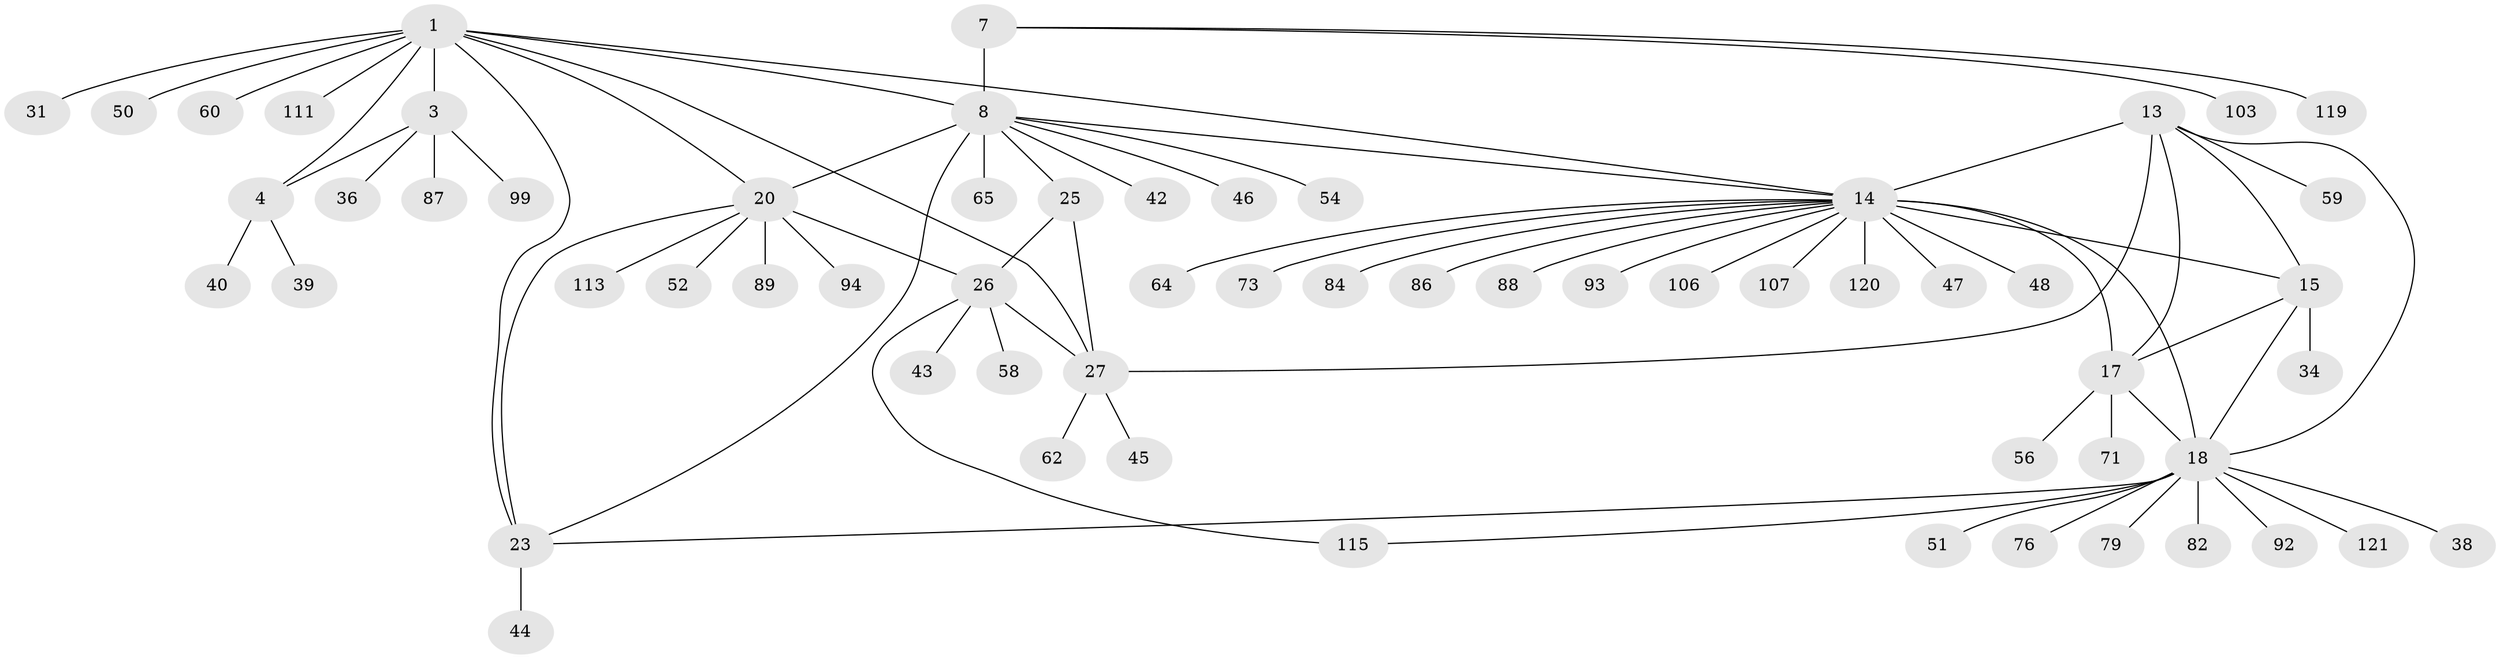 // original degree distribution, {11: 0.024, 7: 0.064, 8: 0.04, 9: 0.064, 5: 0.016, 12: 0.008, 15: 0.008, 14: 0.008, 6: 0.008, 2: 0.104, 1: 0.656}
// Generated by graph-tools (version 1.1) at 2025/15/03/09/25 04:15:44]
// undirected, 62 vertices, 78 edges
graph export_dot {
graph [start="1"]
  node [color=gray90,style=filled];
  1 [super="+68+2+83"];
  3;
  4;
  7;
  8 [super="+9"];
  13;
  14 [super="+16+41"];
  15 [super="+32+108+124"];
  17;
  18;
  20 [super="+37+21+97"];
  23 [super="+66"];
  25 [super="+104+112"];
  26;
  27 [super="+28+70+110+114+125+90+61"];
  31 [super="+81"];
  34;
  36 [super="+67"];
  38;
  39;
  40;
  42;
  43;
  44;
  45;
  46;
  47;
  48;
  50;
  51;
  52;
  54;
  56;
  58;
  59;
  60;
  62;
  64;
  65;
  71;
  73;
  76;
  79 [super="+109"];
  82;
  84;
  86;
  87;
  88;
  89;
  92;
  93;
  94 [super="+100"];
  99;
  103;
  106;
  107;
  111;
  113;
  115;
  119;
  120;
  121;
  1 -- 3 [weight=4];
  1 -- 4 [weight=4];
  1 -- 31;
  1 -- 60;
  1 -- 20;
  1 -- 8;
  1 -- 14;
  1 -- 111;
  1 -- 50;
  1 -- 23;
  1 -- 27;
  3 -- 4;
  3 -- 36;
  3 -- 87;
  3 -- 99;
  4 -- 39;
  4 -- 40;
  7 -- 8 [weight=5];
  7 -- 103;
  7 -- 119;
  8 -- 46;
  8 -- 54;
  8 -- 14;
  8 -- 65;
  8 -- 42;
  8 -- 20 [weight=5];
  8 -- 23;
  8 -- 25;
  13 -- 14 [weight=2];
  13 -- 15;
  13 -- 17;
  13 -- 18;
  13 -- 59;
  13 -- 27;
  14 -- 15 [weight=2];
  14 -- 17 [weight=2];
  14 -- 18 [weight=2];
  14 -- 64;
  14 -- 73;
  14 -- 84;
  14 -- 86;
  14 -- 88;
  14 -- 93;
  14 -- 107;
  14 -- 120;
  14 -- 106;
  14 -- 47;
  14 -- 48;
  15 -- 17;
  15 -- 18;
  15 -- 34;
  17 -- 18;
  17 -- 56;
  17 -- 71;
  18 -- 23;
  18 -- 38;
  18 -- 51;
  18 -- 76;
  18 -- 79;
  18 -- 82;
  18 -- 92;
  18 -- 115;
  18 -- 121;
  20 -- 23 [weight=4];
  20 -- 26;
  20 -- 113;
  20 -- 52;
  20 -- 89;
  20 -- 94;
  23 -- 44;
  25 -- 26;
  25 -- 27 [weight=4];
  26 -- 27 [weight=4];
  26 -- 43;
  26 -- 58;
  26 -- 115;
  27 -- 45;
  27 -- 62;
}
